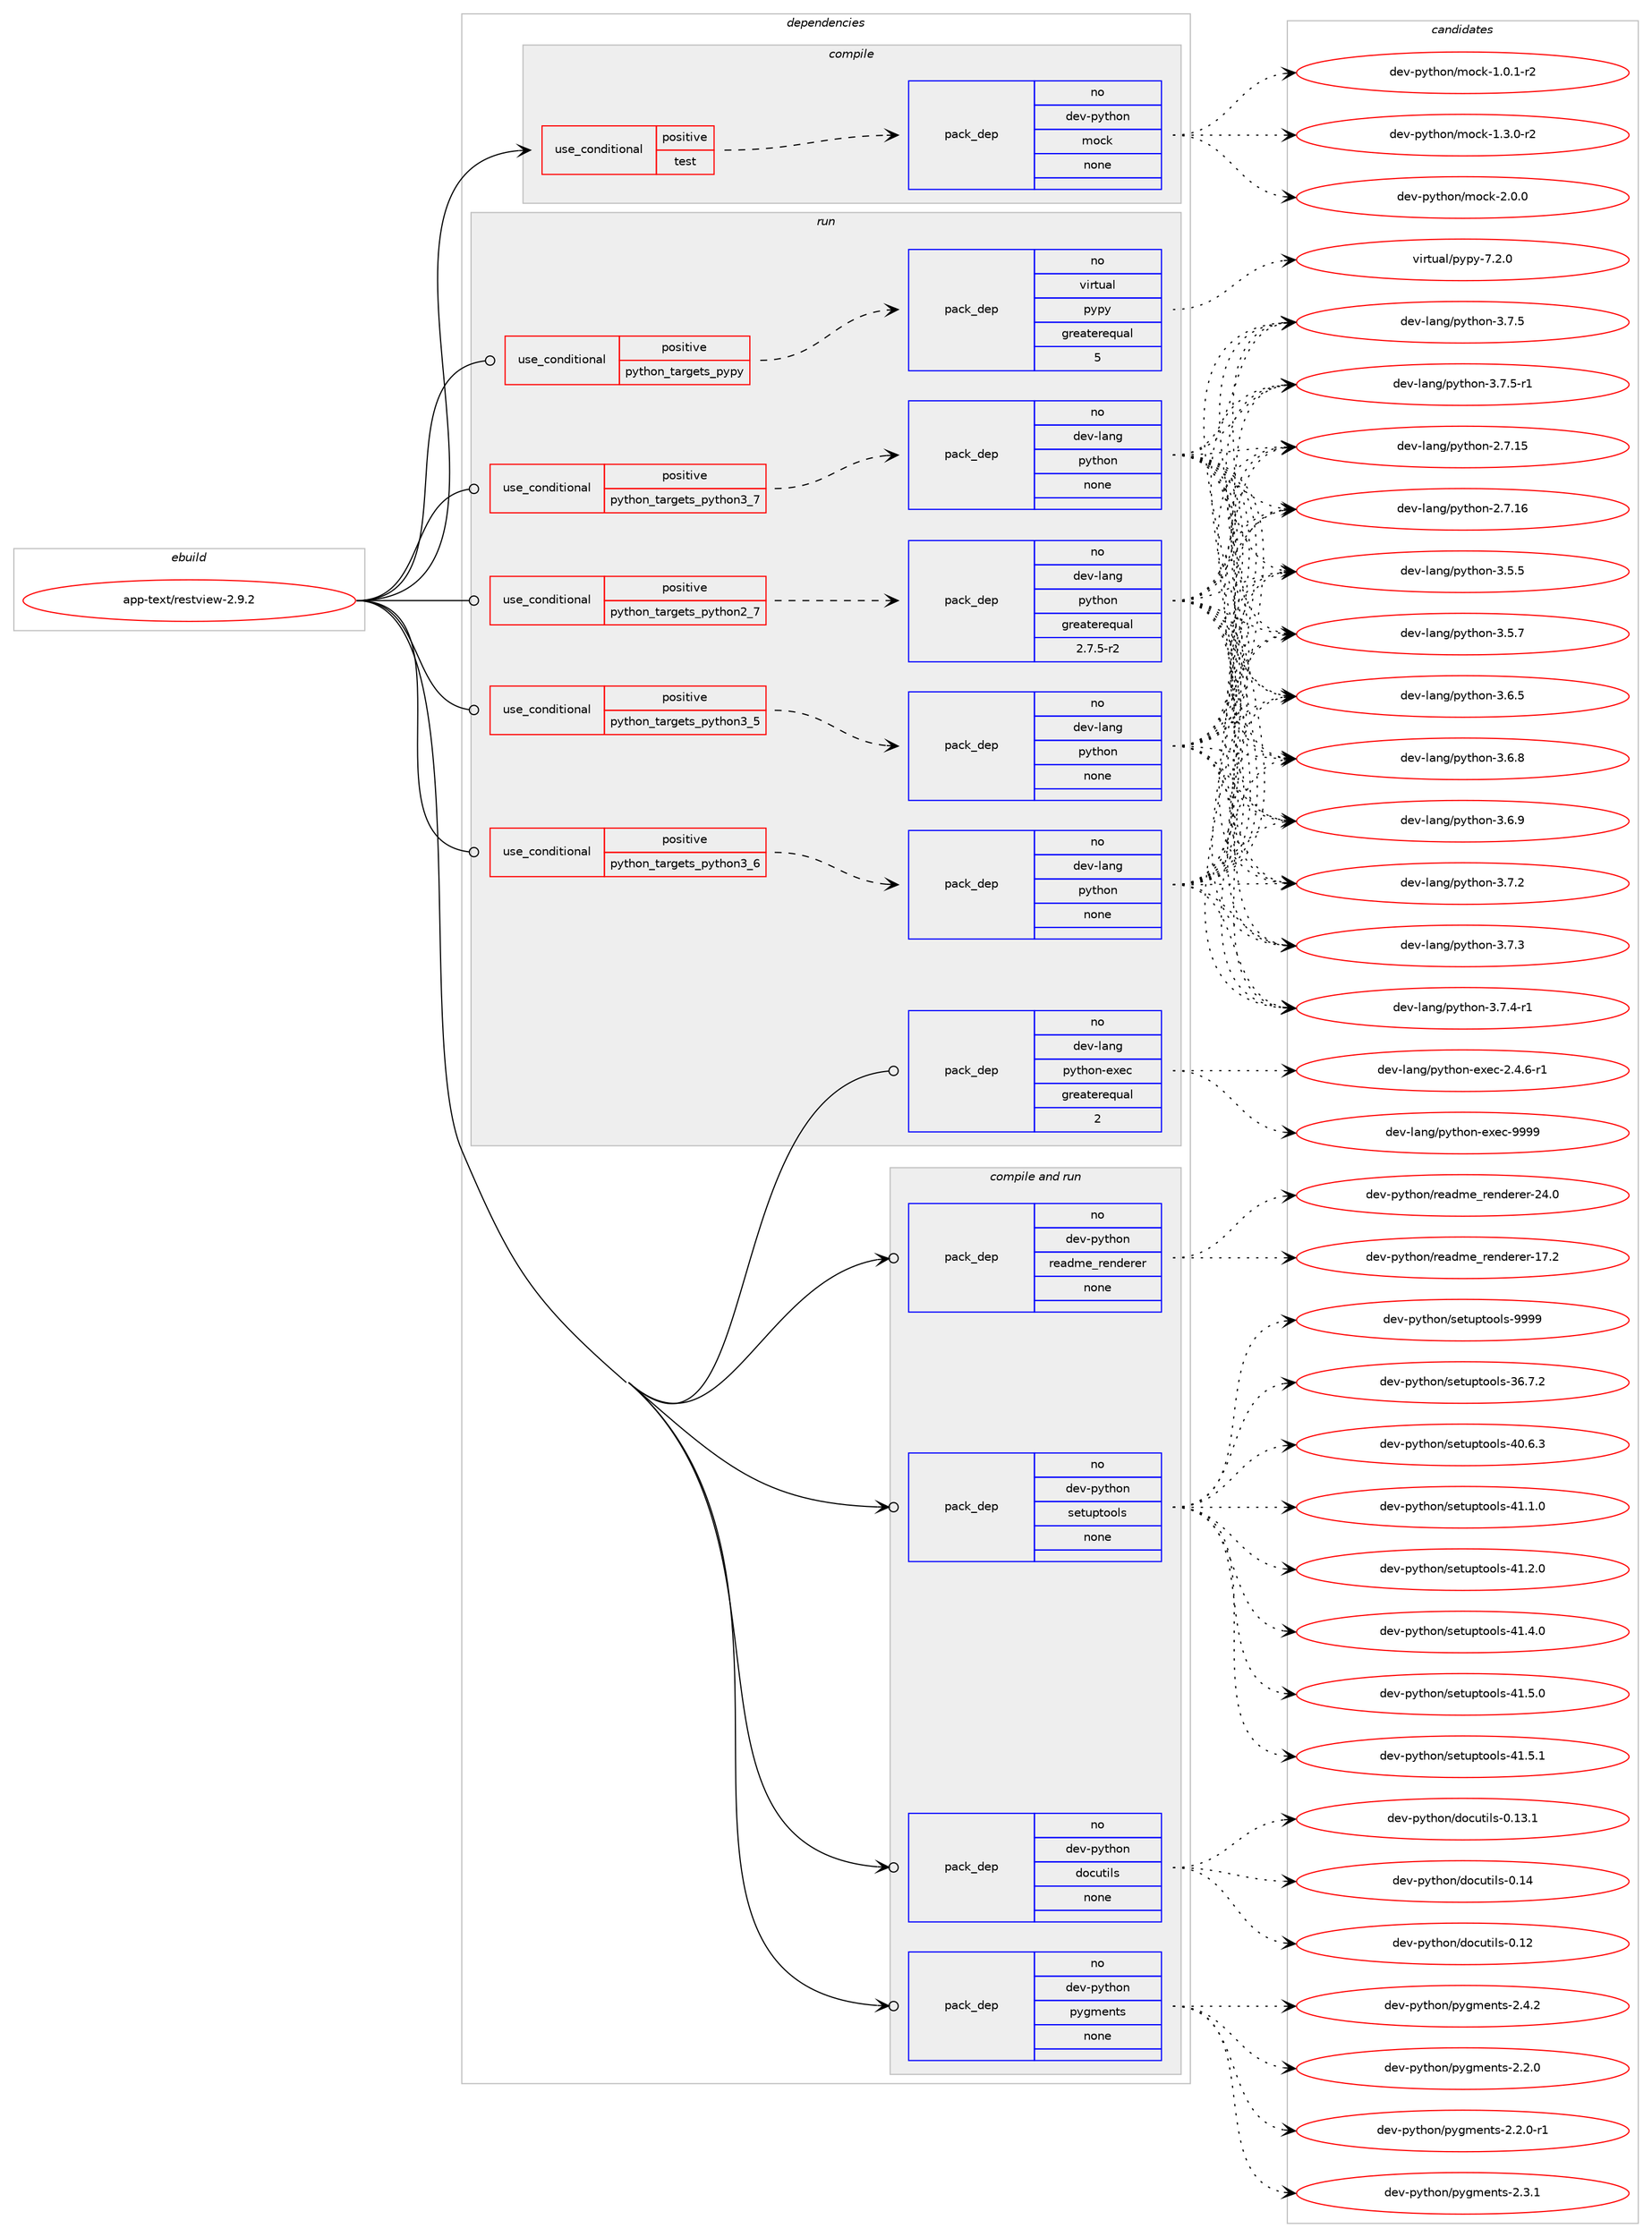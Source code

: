 digraph prolog {

# *************
# Graph options
# *************

newrank=true;
concentrate=true;
compound=true;
graph [rankdir=LR,fontname=Helvetica,fontsize=10,ranksep=1.5];#, ranksep=2.5, nodesep=0.2];
edge  [arrowhead=vee];
node  [fontname=Helvetica,fontsize=10];

# **********
# The ebuild
# **********

subgraph cluster_leftcol {
color=gray;
rank=same;
label=<<i>ebuild</i>>;
id [label="app-text/restview-2.9.2", color=red, width=4, href="../app-text/restview-2.9.2.svg"];
}

# ****************
# The dependencies
# ****************

subgraph cluster_midcol {
color=gray;
label=<<i>dependencies</i>>;
subgraph cluster_compile {
fillcolor="#eeeeee";
style=filled;
label=<<i>compile</i>>;
subgraph cond121845 {
dependency511832 [label=<<TABLE BORDER="0" CELLBORDER="1" CELLSPACING="0" CELLPADDING="4"><TR><TD ROWSPAN="3" CELLPADDING="10">use_conditional</TD></TR><TR><TD>positive</TD></TR><TR><TD>test</TD></TR></TABLE>>, shape=none, color=red];
subgraph pack380716 {
dependency511833 [label=<<TABLE BORDER="0" CELLBORDER="1" CELLSPACING="0" CELLPADDING="4" WIDTH="220"><TR><TD ROWSPAN="6" CELLPADDING="30">pack_dep</TD></TR><TR><TD WIDTH="110">no</TD></TR><TR><TD>dev-python</TD></TR><TR><TD>mock</TD></TR><TR><TD>none</TD></TR><TR><TD></TD></TR></TABLE>>, shape=none, color=blue];
}
dependency511832:e -> dependency511833:w [weight=20,style="dashed",arrowhead="vee"];
}
id:e -> dependency511832:w [weight=20,style="solid",arrowhead="vee"];
}
subgraph cluster_compileandrun {
fillcolor="#eeeeee";
style=filled;
label=<<i>compile and run</i>>;
subgraph pack380717 {
dependency511834 [label=<<TABLE BORDER="0" CELLBORDER="1" CELLSPACING="0" CELLPADDING="4" WIDTH="220"><TR><TD ROWSPAN="6" CELLPADDING="30">pack_dep</TD></TR><TR><TD WIDTH="110">no</TD></TR><TR><TD>dev-python</TD></TR><TR><TD>docutils</TD></TR><TR><TD>none</TD></TR><TR><TD></TD></TR></TABLE>>, shape=none, color=blue];
}
id:e -> dependency511834:w [weight=20,style="solid",arrowhead="odotvee"];
subgraph pack380718 {
dependency511835 [label=<<TABLE BORDER="0" CELLBORDER="1" CELLSPACING="0" CELLPADDING="4" WIDTH="220"><TR><TD ROWSPAN="6" CELLPADDING="30">pack_dep</TD></TR><TR><TD WIDTH="110">no</TD></TR><TR><TD>dev-python</TD></TR><TR><TD>pygments</TD></TR><TR><TD>none</TD></TR><TR><TD></TD></TR></TABLE>>, shape=none, color=blue];
}
id:e -> dependency511835:w [weight=20,style="solid",arrowhead="odotvee"];
subgraph pack380719 {
dependency511836 [label=<<TABLE BORDER="0" CELLBORDER="1" CELLSPACING="0" CELLPADDING="4" WIDTH="220"><TR><TD ROWSPAN="6" CELLPADDING="30">pack_dep</TD></TR><TR><TD WIDTH="110">no</TD></TR><TR><TD>dev-python</TD></TR><TR><TD>readme_renderer</TD></TR><TR><TD>none</TD></TR><TR><TD></TD></TR></TABLE>>, shape=none, color=blue];
}
id:e -> dependency511836:w [weight=20,style="solid",arrowhead="odotvee"];
subgraph pack380720 {
dependency511837 [label=<<TABLE BORDER="0" CELLBORDER="1" CELLSPACING="0" CELLPADDING="4" WIDTH="220"><TR><TD ROWSPAN="6" CELLPADDING="30">pack_dep</TD></TR><TR><TD WIDTH="110">no</TD></TR><TR><TD>dev-python</TD></TR><TR><TD>setuptools</TD></TR><TR><TD>none</TD></TR><TR><TD></TD></TR></TABLE>>, shape=none, color=blue];
}
id:e -> dependency511837:w [weight=20,style="solid",arrowhead="odotvee"];
}
subgraph cluster_run {
fillcolor="#eeeeee";
style=filled;
label=<<i>run</i>>;
subgraph cond121846 {
dependency511838 [label=<<TABLE BORDER="0" CELLBORDER="1" CELLSPACING="0" CELLPADDING="4"><TR><TD ROWSPAN="3" CELLPADDING="10">use_conditional</TD></TR><TR><TD>positive</TD></TR><TR><TD>python_targets_pypy</TD></TR></TABLE>>, shape=none, color=red];
subgraph pack380721 {
dependency511839 [label=<<TABLE BORDER="0" CELLBORDER="1" CELLSPACING="0" CELLPADDING="4" WIDTH="220"><TR><TD ROWSPAN="6" CELLPADDING="30">pack_dep</TD></TR><TR><TD WIDTH="110">no</TD></TR><TR><TD>virtual</TD></TR><TR><TD>pypy</TD></TR><TR><TD>greaterequal</TD></TR><TR><TD>5</TD></TR></TABLE>>, shape=none, color=blue];
}
dependency511838:e -> dependency511839:w [weight=20,style="dashed",arrowhead="vee"];
}
id:e -> dependency511838:w [weight=20,style="solid",arrowhead="odot"];
subgraph cond121847 {
dependency511840 [label=<<TABLE BORDER="0" CELLBORDER="1" CELLSPACING="0" CELLPADDING="4"><TR><TD ROWSPAN="3" CELLPADDING="10">use_conditional</TD></TR><TR><TD>positive</TD></TR><TR><TD>python_targets_python2_7</TD></TR></TABLE>>, shape=none, color=red];
subgraph pack380722 {
dependency511841 [label=<<TABLE BORDER="0" CELLBORDER="1" CELLSPACING="0" CELLPADDING="4" WIDTH="220"><TR><TD ROWSPAN="6" CELLPADDING="30">pack_dep</TD></TR><TR><TD WIDTH="110">no</TD></TR><TR><TD>dev-lang</TD></TR><TR><TD>python</TD></TR><TR><TD>greaterequal</TD></TR><TR><TD>2.7.5-r2</TD></TR></TABLE>>, shape=none, color=blue];
}
dependency511840:e -> dependency511841:w [weight=20,style="dashed",arrowhead="vee"];
}
id:e -> dependency511840:w [weight=20,style="solid",arrowhead="odot"];
subgraph cond121848 {
dependency511842 [label=<<TABLE BORDER="0" CELLBORDER="1" CELLSPACING="0" CELLPADDING="4"><TR><TD ROWSPAN="3" CELLPADDING="10">use_conditional</TD></TR><TR><TD>positive</TD></TR><TR><TD>python_targets_python3_5</TD></TR></TABLE>>, shape=none, color=red];
subgraph pack380723 {
dependency511843 [label=<<TABLE BORDER="0" CELLBORDER="1" CELLSPACING="0" CELLPADDING="4" WIDTH="220"><TR><TD ROWSPAN="6" CELLPADDING="30">pack_dep</TD></TR><TR><TD WIDTH="110">no</TD></TR><TR><TD>dev-lang</TD></TR><TR><TD>python</TD></TR><TR><TD>none</TD></TR><TR><TD></TD></TR></TABLE>>, shape=none, color=blue];
}
dependency511842:e -> dependency511843:w [weight=20,style="dashed",arrowhead="vee"];
}
id:e -> dependency511842:w [weight=20,style="solid",arrowhead="odot"];
subgraph cond121849 {
dependency511844 [label=<<TABLE BORDER="0" CELLBORDER="1" CELLSPACING="0" CELLPADDING="4"><TR><TD ROWSPAN="3" CELLPADDING="10">use_conditional</TD></TR><TR><TD>positive</TD></TR><TR><TD>python_targets_python3_6</TD></TR></TABLE>>, shape=none, color=red];
subgraph pack380724 {
dependency511845 [label=<<TABLE BORDER="0" CELLBORDER="1" CELLSPACING="0" CELLPADDING="4" WIDTH="220"><TR><TD ROWSPAN="6" CELLPADDING="30">pack_dep</TD></TR><TR><TD WIDTH="110">no</TD></TR><TR><TD>dev-lang</TD></TR><TR><TD>python</TD></TR><TR><TD>none</TD></TR><TR><TD></TD></TR></TABLE>>, shape=none, color=blue];
}
dependency511844:e -> dependency511845:w [weight=20,style="dashed",arrowhead="vee"];
}
id:e -> dependency511844:w [weight=20,style="solid",arrowhead="odot"];
subgraph cond121850 {
dependency511846 [label=<<TABLE BORDER="0" CELLBORDER="1" CELLSPACING="0" CELLPADDING="4"><TR><TD ROWSPAN="3" CELLPADDING="10">use_conditional</TD></TR><TR><TD>positive</TD></TR><TR><TD>python_targets_python3_7</TD></TR></TABLE>>, shape=none, color=red];
subgraph pack380725 {
dependency511847 [label=<<TABLE BORDER="0" CELLBORDER="1" CELLSPACING="0" CELLPADDING="4" WIDTH="220"><TR><TD ROWSPAN="6" CELLPADDING="30">pack_dep</TD></TR><TR><TD WIDTH="110">no</TD></TR><TR><TD>dev-lang</TD></TR><TR><TD>python</TD></TR><TR><TD>none</TD></TR><TR><TD></TD></TR></TABLE>>, shape=none, color=blue];
}
dependency511846:e -> dependency511847:w [weight=20,style="dashed",arrowhead="vee"];
}
id:e -> dependency511846:w [weight=20,style="solid",arrowhead="odot"];
subgraph pack380726 {
dependency511848 [label=<<TABLE BORDER="0" CELLBORDER="1" CELLSPACING="0" CELLPADDING="4" WIDTH="220"><TR><TD ROWSPAN="6" CELLPADDING="30">pack_dep</TD></TR><TR><TD WIDTH="110">no</TD></TR><TR><TD>dev-lang</TD></TR><TR><TD>python-exec</TD></TR><TR><TD>greaterequal</TD></TR><TR><TD>2</TD></TR></TABLE>>, shape=none, color=blue];
}
id:e -> dependency511848:w [weight=20,style="solid",arrowhead="odot"];
}
}

# **************
# The candidates
# **************

subgraph cluster_choices {
rank=same;
color=gray;
label=<<i>candidates</i>>;

subgraph choice380716 {
color=black;
nodesep=1;
choice1001011184511212111610411111047109111991074549464846494511450 [label="dev-python/mock-1.0.1-r2", color=red, width=4,href="../dev-python/mock-1.0.1-r2.svg"];
choice1001011184511212111610411111047109111991074549465146484511450 [label="dev-python/mock-1.3.0-r2", color=red, width=4,href="../dev-python/mock-1.3.0-r2.svg"];
choice100101118451121211161041111104710911199107455046484648 [label="dev-python/mock-2.0.0", color=red, width=4,href="../dev-python/mock-2.0.0.svg"];
dependency511833:e -> choice1001011184511212111610411111047109111991074549464846494511450:w [style=dotted,weight="100"];
dependency511833:e -> choice1001011184511212111610411111047109111991074549465146484511450:w [style=dotted,weight="100"];
dependency511833:e -> choice100101118451121211161041111104710911199107455046484648:w [style=dotted,weight="100"];
}
subgraph choice380717 {
color=black;
nodesep=1;
choice1001011184511212111610411111047100111991171161051081154548464950 [label="dev-python/docutils-0.12", color=red, width=4,href="../dev-python/docutils-0.12.svg"];
choice10010111845112121116104111110471001119911711610510811545484649514649 [label="dev-python/docutils-0.13.1", color=red, width=4,href="../dev-python/docutils-0.13.1.svg"];
choice1001011184511212111610411111047100111991171161051081154548464952 [label="dev-python/docutils-0.14", color=red, width=4,href="../dev-python/docutils-0.14.svg"];
dependency511834:e -> choice1001011184511212111610411111047100111991171161051081154548464950:w [style=dotted,weight="100"];
dependency511834:e -> choice10010111845112121116104111110471001119911711610510811545484649514649:w [style=dotted,weight="100"];
dependency511834:e -> choice1001011184511212111610411111047100111991171161051081154548464952:w [style=dotted,weight="100"];
}
subgraph choice380718 {
color=black;
nodesep=1;
choice1001011184511212111610411111047112121103109101110116115455046504648 [label="dev-python/pygments-2.2.0", color=red, width=4,href="../dev-python/pygments-2.2.0.svg"];
choice10010111845112121116104111110471121211031091011101161154550465046484511449 [label="dev-python/pygments-2.2.0-r1", color=red, width=4,href="../dev-python/pygments-2.2.0-r1.svg"];
choice1001011184511212111610411111047112121103109101110116115455046514649 [label="dev-python/pygments-2.3.1", color=red, width=4,href="../dev-python/pygments-2.3.1.svg"];
choice1001011184511212111610411111047112121103109101110116115455046524650 [label="dev-python/pygments-2.4.2", color=red, width=4,href="../dev-python/pygments-2.4.2.svg"];
dependency511835:e -> choice1001011184511212111610411111047112121103109101110116115455046504648:w [style=dotted,weight="100"];
dependency511835:e -> choice10010111845112121116104111110471121211031091011101161154550465046484511449:w [style=dotted,weight="100"];
dependency511835:e -> choice1001011184511212111610411111047112121103109101110116115455046514649:w [style=dotted,weight="100"];
dependency511835:e -> choice1001011184511212111610411111047112121103109101110116115455046524650:w [style=dotted,weight="100"];
}
subgraph choice380719 {
color=black;
nodesep=1;
choice100101118451121211161041111104711410197100109101951141011101001011141011144549554650 [label="dev-python/readme_renderer-17.2", color=red, width=4,href="../dev-python/readme_renderer-17.2.svg"];
choice100101118451121211161041111104711410197100109101951141011101001011141011144550524648 [label="dev-python/readme_renderer-24.0", color=red, width=4,href="../dev-python/readme_renderer-24.0.svg"];
dependency511836:e -> choice100101118451121211161041111104711410197100109101951141011101001011141011144549554650:w [style=dotted,weight="100"];
dependency511836:e -> choice100101118451121211161041111104711410197100109101951141011101001011141011144550524648:w [style=dotted,weight="100"];
}
subgraph choice380720 {
color=black;
nodesep=1;
choice100101118451121211161041111104711510111611711211611111110811545515446554650 [label="dev-python/setuptools-36.7.2", color=red, width=4,href="../dev-python/setuptools-36.7.2.svg"];
choice100101118451121211161041111104711510111611711211611111110811545524846544651 [label="dev-python/setuptools-40.6.3", color=red, width=4,href="../dev-python/setuptools-40.6.3.svg"];
choice100101118451121211161041111104711510111611711211611111110811545524946494648 [label="dev-python/setuptools-41.1.0", color=red, width=4,href="../dev-python/setuptools-41.1.0.svg"];
choice100101118451121211161041111104711510111611711211611111110811545524946504648 [label="dev-python/setuptools-41.2.0", color=red, width=4,href="../dev-python/setuptools-41.2.0.svg"];
choice100101118451121211161041111104711510111611711211611111110811545524946524648 [label="dev-python/setuptools-41.4.0", color=red, width=4,href="../dev-python/setuptools-41.4.0.svg"];
choice100101118451121211161041111104711510111611711211611111110811545524946534648 [label="dev-python/setuptools-41.5.0", color=red, width=4,href="../dev-python/setuptools-41.5.0.svg"];
choice100101118451121211161041111104711510111611711211611111110811545524946534649 [label="dev-python/setuptools-41.5.1", color=red, width=4,href="../dev-python/setuptools-41.5.1.svg"];
choice10010111845112121116104111110471151011161171121161111111081154557575757 [label="dev-python/setuptools-9999", color=red, width=4,href="../dev-python/setuptools-9999.svg"];
dependency511837:e -> choice100101118451121211161041111104711510111611711211611111110811545515446554650:w [style=dotted,weight="100"];
dependency511837:e -> choice100101118451121211161041111104711510111611711211611111110811545524846544651:w [style=dotted,weight="100"];
dependency511837:e -> choice100101118451121211161041111104711510111611711211611111110811545524946494648:w [style=dotted,weight="100"];
dependency511837:e -> choice100101118451121211161041111104711510111611711211611111110811545524946504648:w [style=dotted,weight="100"];
dependency511837:e -> choice100101118451121211161041111104711510111611711211611111110811545524946524648:w [style=dotted,weight="100"];
dependency511837:e -> choice100101118451121211161041111104711510111611711211611111110811545524946534648:w [style=dotted,weight="100"];
dependency511837:e -> choice100101118451121211161041111104711510111611711211611111110811545524946534649:w [style=dotted,weight="100"];
dependency511837:e -> choice10010111845112121116104111110471151011161171121161111111081154557575757:w [style=dotted,weight="100"];
}
subgraph choice380721 {
color=black;
nodesep=1;
choice1181051141161179710847112121112121455546504648 [label="virtual/pypy-7.2.0", color=red, width=4,href="../virtual/pypy-7.2.0.svg"];
dependency511839:e -> choice1181051141161179710847112121112121455546504648:w [style=dotted,weight="100"];
}
subgraph choice380722 {
color=black;
nodesep=1;
choice10010111845108971101034711212111610411111045504655464953 [label="dev-lang/python-2.7.15", color=red, width=4,href="../dev-lang/python-2.7.15.svg"];
choice10010111845108971101034711212111610411111045504655464954 [label="dev-lang/python-2.7.16", color=red, width=4,href="../dev-lang/python-2.7.16.svg"];
choice100101118451089711010347112121116104111110455146534653 [label="dev-lang/python-3.5.5", color=red, width=4,href="../dev-lang/python-3.5.5.svg"];
choice100101118451089711010347112121116104111110455146534655 [label="dev-lang/python-3.5.7", color=red, width=4,href="../dev-lang/python-3.5.7.svg"];
choice100101118451089711010347112121116104111110455146544653 [label="dev-lang/python-3.6.5", color=red, width=4,href="../dev-lang/python-3.6.5.svg"];
choice100101118451089711010347112121116104111110455146544656 [label="dev-lang/python-3.6.8", color=red, width=4,href="../dev-lang/python-3.6.8.svg"];
choice100101118451089711010347112121116104111110455146544657 [label="dev-lang/python-3.6.9", color=red, width=4,href="../dev-lang/python-3.6.9.svg"];
choice100101118451089711010347112121116104111110455146554650 [label="dev-lang/python-3.7.2", color=red, width=4,href="../dev-lang/python-3.7.2.svg"];
choice100101118451089711010347112121116104111110455146554651 [label="dev-lang/python-3.7.3", color=red, width=4,href="../dev-lang/python-3.7.3.svg"];
choice1001011184510897110103471121211161041111104551465546524511449 [label="dev-lang/python-3.7.4-r1", color=red, width=4,href="../dev-lang/python-3.7.4-r1.svg"];
choice100101118451089711010347112121116104111110455146554653 [label="dev-lang/python-3.7.5", color=red, width=4,href="../dev-lang/python-3.7.5.svg"];
choice1001011184510897110103471121211161041111104551465546534511449 [label="dev-lang/python-3.7.5-r1", color=red, width=4,href="../dev-lang/python-3.7.5-r1.svg"];
dependency511841:e -> choice10010111845108971101034711212111610411111045504655464953:w [style=dotted,weight="100"];
dependency511841:e -> choice10010111845108971101034711212111610411111045504655464954:w [style=dotted,weight="100"];
dependency511841:e -> choice100101118451089711010347112121116104111110455146534653:w [style=dotted,weight="100"];
dependency511841:e -> choice100101118451089711010347112121116104111110455146534655:w [style=dotted,weight="100"];
dependency511841:e -> choice100101118451089711010347112121116104111110455146544653:w [style=dotted,weight="100"];
dependency511841:e -> choice100101118451089711010347112121116104111110455146544656:w [style=dotted,weight="100"];
dependency511841:e -> choice100101118451089711010347112121116104111110455146544657:w [style=dotted,weight="100"];
dependency511841:e -> choice100101118451089711010347112121116104111110455146554650:w [style=dotted,weight="100"];
dependency511841:e -> choice100101118451089711010347112121116104111110455146554651:w [style=dotted,weight="100"];
dependency511841:e -> choice1001011184510897110103471121211161041111104551465546524511449:w [style=dotted,weight="100"];
dependency511841:e -> choice100101118451089711010347112121116104111110455146554653:w [style=dotted,weight="100"];
dependency511841:e -> choice1001011184510897110103471121211161041111104551465546534511449:w [style=dotted,weight="100"];
}
subgraph choice380723 {
color=black;
nodesep=1;
choice10010111845108971101034711212111610411111045504655464953 [label="dev-lang/python-2.7.15", color=red, width=4,href="../dev-lang/python-2.7.15.svg"];
choice10010111845108971101034711212111610411111045504655464954 [label="dev-lang/python-2.7.16", color=red, width=4,href="../dev-lang/python-2.7.16.svg"];
choice100101118451089711010347112121116104111110455146534653 [label="dev-lang/python-3.5.5", color=red, width=4,href="../dev-lang/python-3.5.5.svg"];
choice100101118451089711010347112121116104111110455146534655 [label="dev-lang/python-3.5.7", color=red, width=4,href="../dev-lang/python-3.5.7.svg"];
choice100101118451089711010347112121116104111110455146544653 [label="dev-lang/python-3.6.5", color=red, width=4,href="../dev-lang/python-3.6.5.svg"];
choice100101118451089711010347112121116104111110455146544656 [label="dev-lang/python-3.6.8", color=red, width=4,href="../dev-lang/python-3.6.8.svg"];
choice100101118451089711010347112121116104111110455146544657 [label="dev-lang/python-3.6.9", color=red, width=4,href="../dev-lang/python-3.6.9.svg"];
choice100101118451089711010347112121116104111110455146554650 [label="dev-lang/python-3.7.2", color=red, width=4,href="../dev-lang/python-3.7.2.svg"];
choice100101118451089711010347112121116104111110455146554651 [label="dev-lang/python-3.7.3", color=red, width=4,href="../dev-lang/python-3.7.3.svg"];
choice1001011184510897110103471121211161041111104551465546524511449 [label="dev-lang/python-3.7.4-r1", color=red, width=4,href="../dev-lang/python-3.7.4-r1.svg"];
choice100101118451089711010347112121116104111110455146554653 [label="dev-lang/python-3.7.5", color=red, width=4,href="../dev-lang/python-3.7.5.svg"];
choice1001011184510897110103471121211161041111104551465546534511449 [label="dev-lang/python-3.7.5-r1", color=red, width=4,href="../dev-lang/python-3.7.5-r1.svg"];
dependency511843:e -> choice10010111845108971101034711212111610411111045504655464953:w [style=dotted,weight="100"];
dependency511843:e -> choice10010111845108971101034711212111610411111045504655464954:w [style=dotted,weight="100"];
dependency511843:e -> choice100101118451089711010347112121116104111110455146534653:w [style=dotted,weight="100"];
dependency511843:e -> choice100101118451089711010347112121116104111110455146534655:w [style=dotted,weight="100"];
dependency511843:e -> choice100101118451089711010347112121116104111110455146544653:w [style=dotted,weight="100"];
dependency511843:e -> choice100101118451089711010347112121116104111110455146544656:w [style=dotted,weight="100"];
dependency511843:e -> choice100101118451089711010347112121116104111110455146544657:w [style=dotted,weight="100"];
dependency511843:e -> choice100101118451089711010347112121116104111110455146554650:w [style=dotted,weight="100"];
dependency511843:e -> choice100101118451089711010347112121116104111110455146554651:w [style=dotted,weight="100"];
dependency511843:e -> choice1001011184510897110103471121211161041111104551465546524511449:w [style=dotted,weight="100"];
dependency511843:e -> choice100101118451089711010347112121116104111110455146554653:w [style=dotted,weight="100"];
dependency511843:e -> choice1001011184510897110103471121211161041111104551465546534511449:w [style=dotted,weight="100"];
}
subgraph choice380724 {
color=black;
nodesep=1;
choice10010111845108971101034711212111610411111045504655464953 [label="dev-lang/python-2.7.15", color=red, width=4,href="../dev-lang/python-2.7.15.svg"];
choice10010111845108971101034711212111610411111045504655464954 [label="dev-lang/python-2.7.16", color=red, width=4,href="../dev-lang/python-2.7.16.svg"];
choice100101118451089711010347112121116104111110455146534653 [label="dev-lang/python-3.5.5", color=red, width=4,href="../dev-lang/python-3.5.5.svg"];
choice100101118451089711010347112121116104111110455146534655 [label="dev-lang/python-3.5.7", color=red, width=4,href="../dev-lang/python-3.5.7.svg"];
choice100101118451089711010347112121116104111110455146544653 [label="dev-lang/python-3.6.5", color=red, width=4,href="../dev-lang/python-3.6.5.svg"];
choice100101118451089711010347112121116104111110455146544656 [label="dev-lang/python-3.6.8", color=red, width=4,href="../dev-lang/python-3.6.8.svg"];
choice100101118451089711010347112121116104111110455146544657 [label="dev-lang/python-3.6.9", color=red, width=4,href="../dev-lang/python-3.6.9.svg"];
choice100101118451089711010347112121116104111110455146554650 [label="dev-lang/python-3.7.2", color=red, width=4,href="../dev-lang/python-3.7.2.svg"];
choice100101118451089711010347112121116104111110455146554651 [label="dev-lang/python-3.7.3", color=red, width=4,href="../dev-lang/python-3.7.3.svg"];
choice1001011184510897110103471121211161041111104551465546524511449 [label="dev-lang/python-3.7.4-r1", color=red, width=4,href="../dev-lang/python-3.7.4-r1.svg"];
choice100101118451089711010347112121116104111110455146554653 [label="dev-lang/python-3.7.5", color=red, width=4,href="../dev-lang/python-3.7.5.svg"];
choice1001011184510897110103471121211161041111104551465546534511449 [label="dev-lang/python-3.7.5-r1", color=red, width=4,href="../dev-lang/python-3.7.5-r1.svg"];
dependency511845:e -> choice10010111845108971101034711212111610411111045504655464953:w [style=dotted,weight="100"];
dependency511845:e -> choice10010111845108971101034711212111610411111045504655464954:w [style=dotted,weight="100"];
dependency511845:e -> choice100101118451089711010347112121116104111110455146534653:w [style=dotted,weight="100"];
dependency511845:e -> choice100101118451089711010347112121116104111110455146534655:w [style=dotted,weight="100"];
dependency511845:e -> choice100101118451089711010347112121116104111110455146544653:w [style=dotted,weight="100"];
dependency511845:e -> choice100101118451089711010347112121116104111110455146544656:w [style=dotted,weight="100"];
dependency511845:e -> choice100101118451089711010347112121116104111110455146544657:w [style=dotted,weight="100"];
dependency511845:e -> choice100101118451089711010347112121116104111110455146554650:w [style=dotted,weight="100"];
dependency511845:e -> choice100101118451089711010347112121116104111110455146554651:w [style=dotted,weight="100"];
dependency511845:e -> choice1001011184510897110103471121211161041111104551465546524511449:w [style=dotted,weight="100"];
dependency511845:e -> choice100101118451089711010347112121116104111110455146554653:w [style=dotted,weight="100"];
dependency511845:e -> choice1001011184510897110103471121211161041111104551465546534511449:w [style=dotted,weight="100"];
}
subgraph choice380725 {
color=black;
nodesep=1;
choice10010111845108971101034711212111610411111045504655464953 [label="dev-lang/python-2.7.15", color=red, width=4,href="../dev-lang/python-2.7.15.svg"];
choice10010111845108971101034711212111610411111045504655464954 [label="dev-lang/python-2.7.16", color=red, width=4,href="../dev-lang/python-2.7.16.svg"];
choice100101118451089711010347112121116104111110455146534653 [label="dev-lang/python-3.5.5", color=red, width=4,href="../dev-lang/python-3.5.5.svg"];
choice100101118451089711010347112121116104111110455146534655 [label="dev-lang/python-3.5.7", color=red, width=4,href="../dev-lang/python-3.5.7.svg"];
choice100101118451089711010347112121116104111110455146544653 [label="dev-lang/python-3.6.5", color=red, width=4,href="../dev-lang/python-3.6.5.svg"];
choice100101118451089711010347112121116104111110455146544656 [label="dev-lang/python-3.6.8", color=red, width=4,href="../dev-lang/python-3.6.8.svg"];
choice100101118451089711010347112121116104111110455146544657 [label="dev-lang/python-3.6.9", color=red, width=4,href="../dev-lang/python-3.6.9.svg"];
choice100101118451089711010347112121116104111110455146554650 [label="dev-lang/python-3.7.2", color=red, width=4,href="../dev-lang/python-3.7.2.svg"];
choice100101118451089711010347112121116104111110455146554651 [label="dev-lang/python-3.7.3", color=red, width=4,href="../dev-lang/python-3.7.3.svg"];
choice1001011184510897110103471121211161041111104551465546524511449 [label="dev-lang/python-3.7.4-r1", color=red, width=4,href="../dev-lang/python-3.7.4-r1.svg"];
choice100101118451089711010347112121116104111110455146554653 [label="dev-lang/python-3.7.5", color=red, width=4,href="../dev-lang/python-3.7.5.svg"];
choice1001011184510897110103471121211161041111104551465546534511449 [label="dev-lang/python-3.7.5-r1", color=red, width=4,href="../dev-lang/python-3.7.5-r1.svg"];
dependency511847:e -> choice10010111845108971101034711212111610411111045504655464953:w [style=dotted,weight="100"];
dependency511847:e -> choice10010111845108971101034711212111610411111045504655464954:w [style=dotted,weight="100"];
dependency511847:e -> choice100101118451089711010347112121116104111110455146534653:w [style=dotted,weight="100"];
dependency511847:e -> choice100101118451089711010347112121116104111110455146534655:w [style=dotted,weight="100"];
dependency511847:e -> choice100101118451089711010347112121116104111110455146544653:w [style=dotted,weight="100"];
dependency511847:e -> choice100101118451089711010347112121116104111110455146544656:w [style=dotted,weight="100"];
dependency511847:e -> choice100101118451089711010347112121116104111110455146544657:w [style=dotted,weight="100"];
dependency511847:e -> choice100101118451089711010347112121116104111110455146554650:w [style=dotted,weight="100"];
dependency511847:e -> choice100101118451089711010347112121116104111110455146554651:w [style=dotted,weight="100"];
dependency511847:e -> choice1001011184510897110103471121211161041111104551465546524511449:w [style=dotted,weight="100"];
dependency511847:e -> choice100101118451089711010347112121116104111110455146554653:w [style=dotted,weight="100"];
dependency511847:e -> choice1001011184510897110103471121211161041111104551465546534511449:w [style=dotted,weight="100"];
}
subgraph choice380726 {
color=black;
nodesep=1;
choice10010111845108971101034711212111610411111045101120101994550465246544511449 [label="dev-lang/python-exec-2.4.6-r1", color=red, width=4,href="../dev-lang/python-exec-2.4.6-r1.svg"];
choice10010111845108971101034711212111610411111045101120101994557575757 [label="dev-lang/python-exec-9999", color=red, width=4,href="../dev-lang/python-exec-9999.svg"];
dependency511848:e -> choice10010111845108971101034711212111610411111045101120101994550465246544511449:w [style=dotted,weight="100"];
dependency511848:e -> choice10010111845108971101034711212111610411111045101120101994557575757:w [style=dotted,weight="100"];
}
}

}

